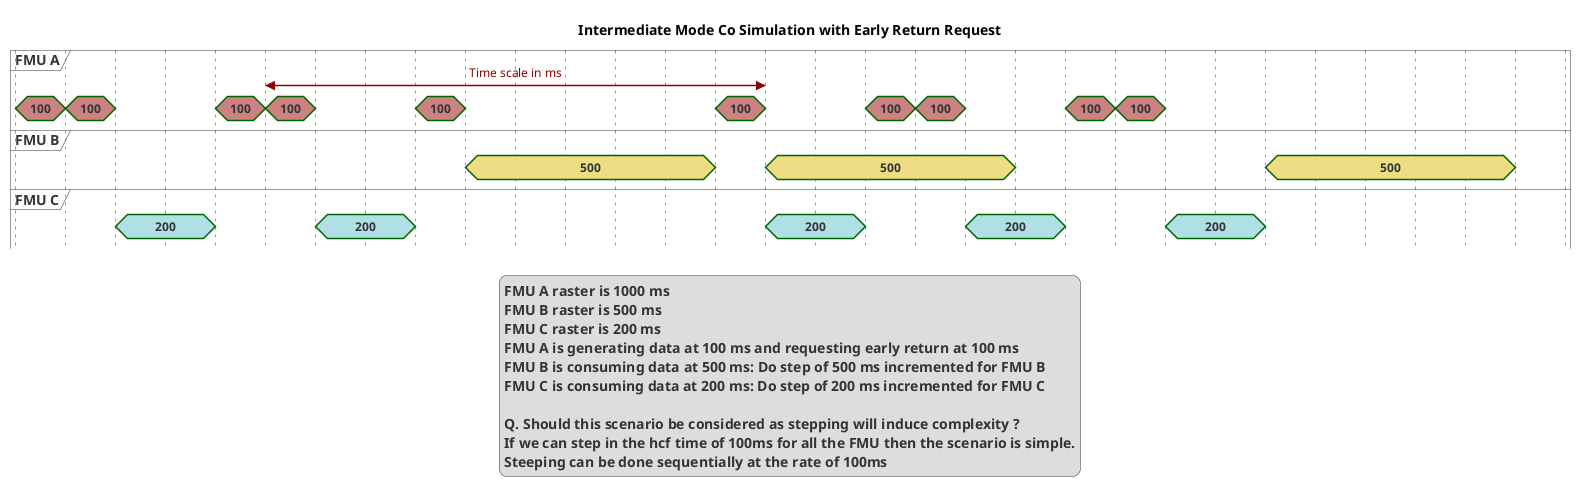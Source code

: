 ' Co Simulation timing diagram
@startuml
' Define models in the system

Title Intermediate Mode Co Simulation with Early Return Request
legend
FMU A raster is 1000 ms
FMU B raster is 500 ms
FMU C raster is 200 ms
FMU A is generating data at 100 ms and requesting early return at 100 ms
FMU B is consuming data at 500 ms: Do step of 500 ms incremented for FMU B
FMU C is consuming data at 200 ms: Do step of 200 ms incremented for FMU C

Q. Should this scenario be considered as stepping will induce complexity ?
If we can step in the hcf time of 100ms for all the FMU then the scenario is simple.
Steeping can be done sequentially at the rate of 100ms
endlegend

hide time-axis

concise "FMU A" as FMU_A
concise "FMU B" as FMU_B
concise "FMU C" as FMU_C

@FMU_A
0.0 is "100" #CD8282
100.0 is "100" #CD8282
200.0 is {hidden}
400.0 is "100" #CD8282
500.0 is "100" #CD8282
600.0 is {hidden}
800.0 is "100" #CD8282
900.0 is {hidden}
1400.0 is "100" #CD8282
1500.0 is {hidden}
1700.0 is "100" #CD8282
1800.0 is "100" #CD8282
1900.0 is {hidden}
2100.0 is "100" #CD8282
2200.0 is "100" #CD8282
2300.0 is {hidden}

@FMU_B
0.0 is {hidden}
900.0 is "500" #EEDD82
1400.0 is {hidden}
1500.0 is "500" #EEDD82
2000.0 is {hidden}
2500.0 is "500" #EEDD82
3000.0 is {hidden}

@FMU_C
200.0 is "200" #B0E0E6
400.0 is {hidden}
600.0 is "200" #B0E0E6
800.0 is {hidden}
1500.0 is "200" #B0E0E6
1700.0 is {hidden}
1900.0 is "200" #B0E0E6
2100.0 is {hidden}
2300.0 is "200" #B0E0E6
2500.0 is {hidden}


' Define the time axis
@-1
@0
@1000
@2000
@3000

@FMU_A
@500 <-> @1500 : Time scale in ms

@enduml
